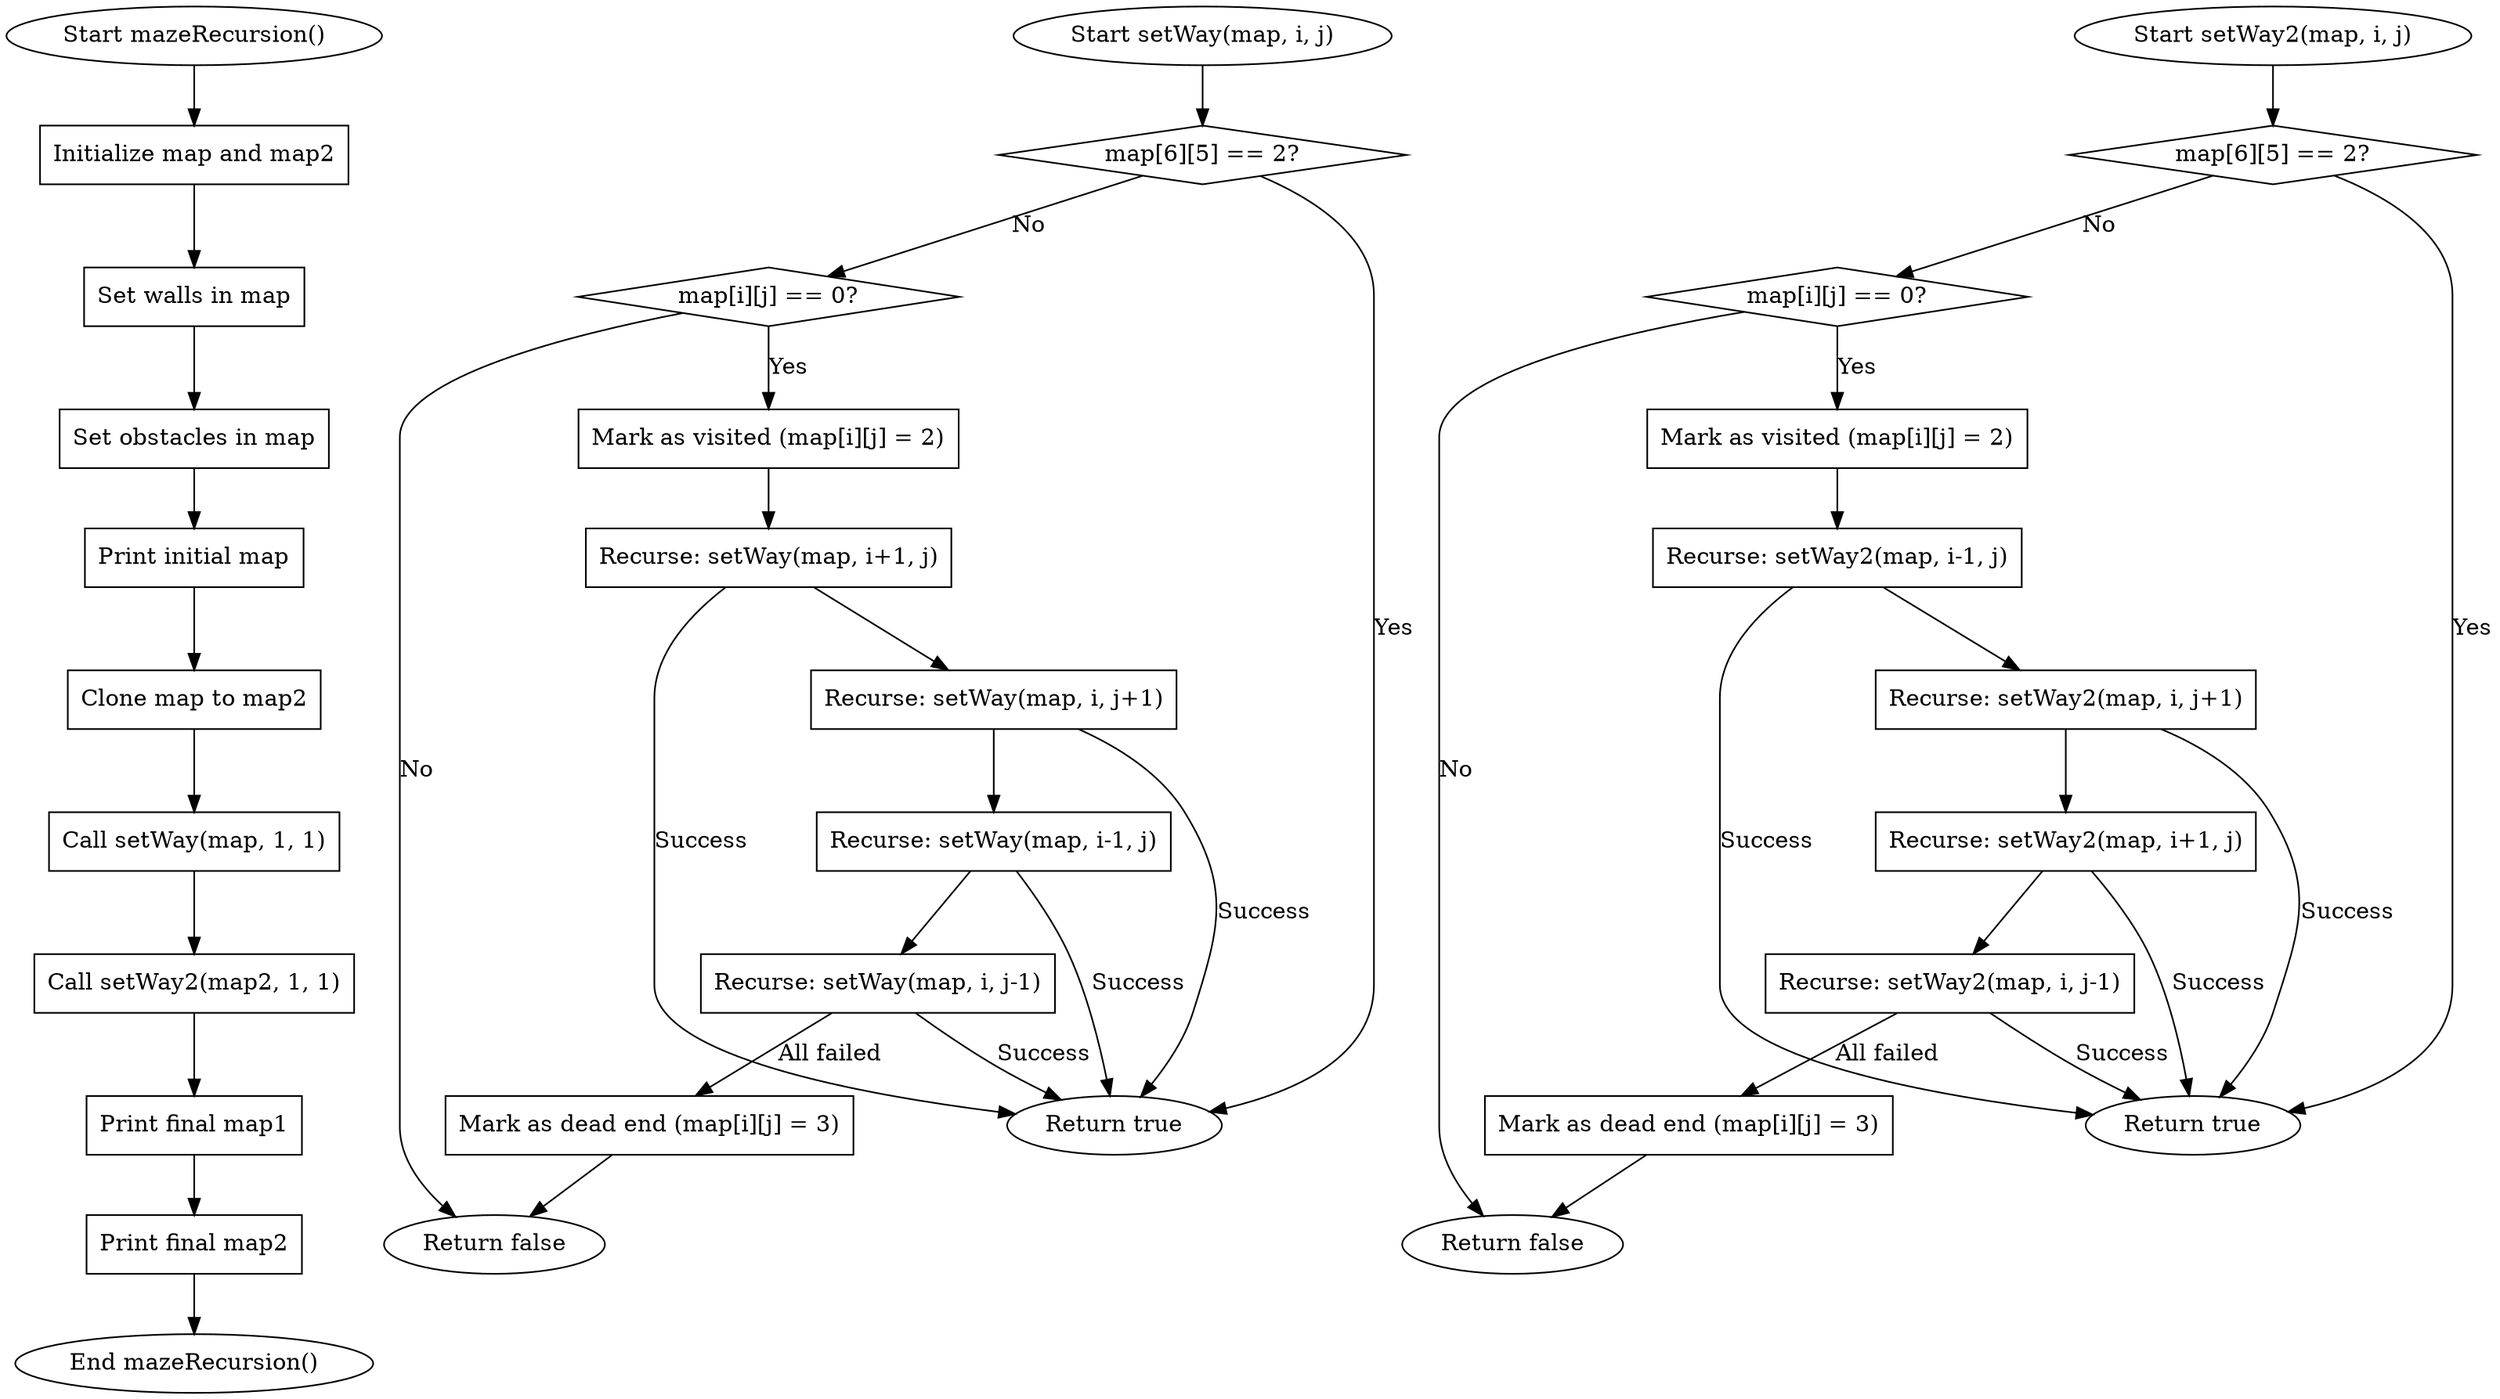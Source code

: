 digraph MazeRecursion {
    // Main method
    start [shape=ellipse, label="Start mazeRecursion()"];
    init_maps [shape=box, label="Initialize map and map2"];
    set_walls [shape=box, label="Set walls in map"];
    set_obstacles [shape=box, label="Set obstacles in map"];
    print_initial_map [shape=box, label="Print initial map"];
    clone_map [shape=box, label="Clone map to map2"];
    call_setWay [shape=box, label="Call setWay(map, 1, 1)"];
    call_setWay2 [shape=box, label="Call setWay2(map2, 1, 1)"];
    print_final_map1 [shape=box, label="Print final map1"];
    print_final_map2 [shape=box, label="Print final map2"];
    end [shape=ellipse, label="End mazeRecursion()"];

    start -> init_maps -> set_walls -> set_obstacles -> print_initial_map -> clone_map ->
    call_setWay -> call_setWay2 -> print_final_map1 -> print_final_map2 -> end;

    // setWay method
    setWay_start [shape=ellipse, label="Start setWay(map, i, j)"];
    check_end [shape=diamond, label="map[6][5] == 2?"];
    check_unvisited [shape=diamond, label="map[i][j] == 0?"];
    mark_visited [shape=box, label="Mark as visited (map[i][j] = 2)"];
    go_down [shape=box, label="Recurse: setWay(map, i+1, j)"];
    go_right [shape=box, label="Recurse: setWay(map, i, j+1)"];
    go_up [shape=box, label="Recurse: setWay(map, i-1, j)"];
    go_left [shape=box, label="Recurse: setWay(map, i, j-1)"];
    mark_dead_end [shape=box, label="Mark as dead end (map[i][j] = 3)"];
    setWay_return_true [shape=ellipse, label="Return true"];
    setWay_return_false [shape=ellipse, label="Return false"];

    setWay_start -> check_end;
    check_end -> setWay_return_true [label="Yes"];
    check_end -> check_unvisited [label="No"];
    check_unvisited -> mark_visited [label="Yes"];
    mark_visited -> go_down -> go_right -> go_up -> go_left;
    go_left -> mark_dead_end [label="All failed"];
    mark_dead_end -> setWay_return_false;
    check_unvisited -> setWay_return_false [label="No"];
    {go_down, go_right, go_up, go_left} -> setWay_return_true [label="Success"];

    // setWay2 method (similar structure to setWay, but different order)
    setWay2_start [shape=ellipse, label="Start setWay2(map, i, j)"];
    check_end2 [shape=diamond, label="map[6][5] == 2?"];
    check_unvisited2 [shape=diamond, label="map[i][j] == 0?"];
    mark_visited2 [shape=box, label="Mark as visited (map[i][j] = 2)"];
    go_up2 [shape=box, label="Recurse: setWay2(map, i-1, j)"];
    go_right2 [shape=box, label="Recurse: setWay2(map, i, j+1)"];
    go_down2 [shape=box, label="Recurse: setWay2(map, i+1, j)"];
    go_left2 [shape=box, label="Recurse: setWay2(map, i, j-1)"];
    mark_dead_end2 [shape=box, label="Mark as dead end (map[i][j] = 3)"];
    setWay2_return_true [shape=ellipse, label="Return true"];
    setWay2_return_false [shape=ellipse, label="Return false"];

    setWay2_start -> check_end2;
    check_end2 -> setWay2_return_true [label="Yes"];
    check_end2 -> check_unvisited2 [label="No"];
    check_unvisited2 -> mark_visited2 [label="Yes"];
    mark_visited2 -> go_up2 -> go_right2 -> go_down2 -> go_left2;
    go_left2 -> mark_dead_end2 [label="All failed"];
    mark_dead_end2 -> setWay2_return_false;
    check_unvisited2 -> setWay2_return_false [label="No"];
    {go_up2, go_right2, go_down2, go_left2} -> setWay2_return_true [label="Success"];
}